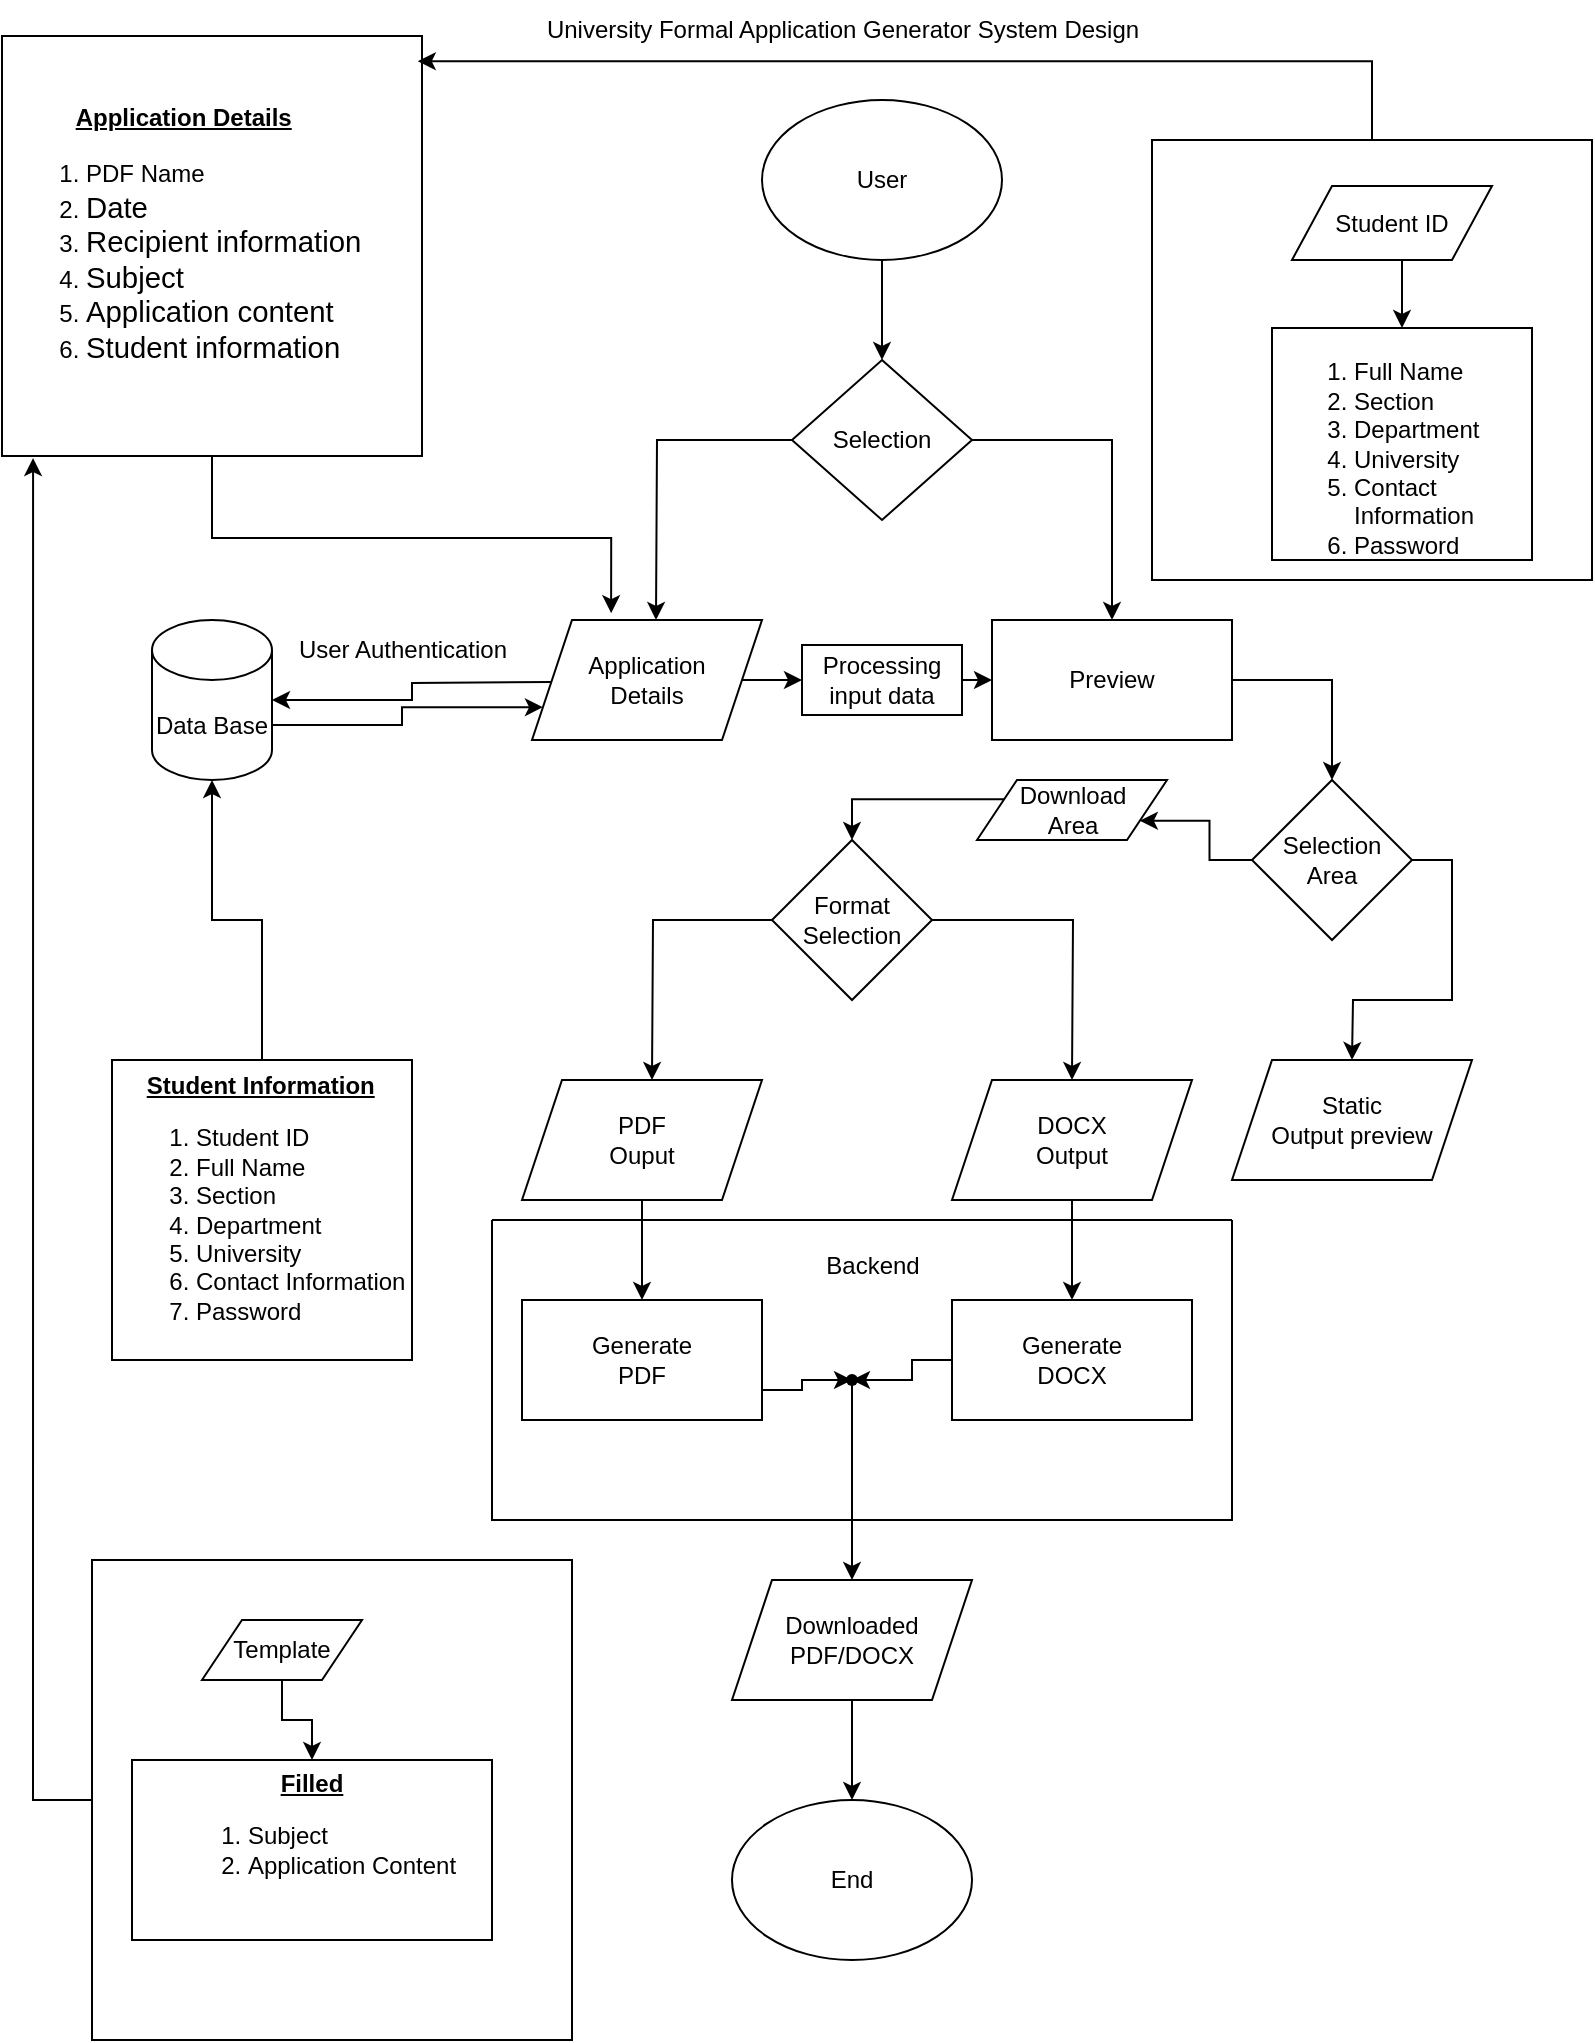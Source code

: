 <mxfile version="26.0.14">
  <diagram name="Page-1" id="qZs-J9vtIWBXOuToEKEn">
    <mxGraphModel dx="1290" dy="574" grid="1" gridSize="10" guides="1" tooltips="1" connect="1" arrows="1" fold="1" page="1" pageScale="1" pageWidth="827" pageHeight="1169" math="0" shadow="0">
      <root>
        <mxCell id="0" />
        <mxCell id="1" parent="0" />
        <mxCell id="VYSXC7XrBXlSOBFk1Adp-28" style="edgeStyle=orthogonalEdgeStyle;rounded=0;orthogonalLoop=1;jettySize=auto;html=1;exitX=1;exitY=0;exitDx=0;exitDy=52.5;exitPerimeter=0;entryX=0;entryY=0.75;entryDx=0;entryDy=0;" parent="1" source="VYSXC7XrBXlSOBFk1Adp-5" target="VYSXC7XrBXlSOBFk1Adp-40" edge="1">
          <mxGeometry relative="1" as="geometry">
            <mxPoint x="280" y="355" as="targetPoint" />
          </mxGeometry>
        </mxCell>
        <mxCell id="VYSXC7XrBXlSOBFk1Adp-5" value="Data Base" style="shape=cylinder3;whiteSpace=wrap;html=1;boundedLbl=1;backgroundOutline=1;size=15;" parent="1" vertex="1">
          <mxGeometry x="90" y="310" width="60" height="80" as="geometry" />
        </mxCell>
        <mxCell id="VYSXC7XrBXlSOBFk1Adp-9" value="User Authentication" style="text;html=1;align=center;verticalAlign=middle;resizable=0;points=[];autosize=1;strokeColor=none;fillColor=none;" parent="1" vertex="1">
          <mxGeometry x="150" y="310" width="130" height="30" as="geometry" />
        </mxCell>
        <mxCell id="VYSXC7XrBXlSOBFk1Adp-150" style="edgeStyle=orthogonalEdgeStyle;rounded=0;orthogonalLoop=1;jettySize=auto;html=1;exitX=1;exitY=0.5;exitDx=0;exitDy=0;entryX=0.5;entryY=0;entryDx=0;entryDy=0;" parent="1" source="VYSXC7XrBXlSOBFk1Adp-15" target="VYSXC7XrBXlSOBFk1Adp-146" edge="1">
          <mxGeometry relative="1" as="geometry" />
        </mxCell>
        <mxCell id="VYSXC7XrBXlSOBFk1Adp-15" value="Preview" style="rounded=0;whiteSpace=wrap;html=1;strokeColor=#000000;" parent="1" vertex="1">
          <mxGeometry x="510" y="310" width="120" height="60" as="geometry" />
        </mxCell>
        <mxCell id="VYSXC7XrBXlSOBFk1Adp-22" style="edgeStyle=orthogonalEdgeStyle;rounded=0;orthogonalLoop=1;jettySize=auto;html=1;exitX=1;exitY=0.5;exitDx=0;exitDy=0;entryX=0.5;entryY=0;entryDx=0;entryDy=0;" parent="1" source="VYSXC7XrBXlSOBFk1Adp-16" target="VYSXC7XrBXlSOBFk1Adp-15" edge="1">
          <mxGeometry relative="1" as="geometry" />
        </mxCell>
        <mxCell id="VYSXC7XrBXlSOBFk1Adp-23" style="edgeStyle=orthogonalEdgeStyle;rounded=0;orthogonalLoop=1;jettySize=auto;html=1;exitX=0;exitY=0.5;exitDx=0;exitDy=0;entryX=0.5;entryY=0;entryDx=0;entryDy=0;" parent="1" source="VYSXC7XrBXlSOBFk1Adp-16" edge="1">
          <mxGeometry relative="1" as="geometry">
            <mxPoint x="342" y="310" as="targetPoint" />
          </mxGeometry>
        </mxCell>
        <mxCell id="VYSXC7XrBXlSOBFk1Adp-16" value="Selection" style="rhombus;whiteSpace=wrap;html=1;" parent="1" vertex="1">
          <mxGeometry x="410" y="180" width="90" height="80" as="geometry" />
        </mxCell>
        <mxCell id="VYSXC7XrBXlSOBFk1Adp-25" style="edgeStyle=orthogonalEdgeStyle;rounded=0;orthogonalLoop=1;jettySize=auto;html=1;exitX=0;exitY=0.5;exitDx=0;exitDy=0;entryX=1;entryY=1;entryDx=0;entryDy=0;entryPerimeter=0;" parent="1" target="VYSXC7XrBXlSOBFk1Adp-9" edge="1">
          <mxGeometry relative="1" as="geometry">
            <mxPoint x="280" y="340" as="sourcePoint" />
          </mxGeometry>
        </mxCell>
        <mxCell id="VYSXC7XrBXlSOBFk1Adp-27" style="edgeStyle=orthogonalEdgeStyle;rounded=0;orthogonalLoop=1;jettySize=auto;html=1;entryX=1;entryY=0.5;entryDx=0;entryDy=0;entryPerimeter=0;" parent="1" target="VYSXC7XrBXlSOBFk1Adp-5" edge="1">
          <mxGeometry relative="1" as="geometry">
            <mxPoint x="290" y="341" as="sourcePoint" />
          </mxGeometry>
        </mxCell>
        <mxCell id="VYSXC7XrBXlSOBFk1Adp-34" style="edgeStyle=orthogonalEdgeStyle;rounded=0;orthogonalLoop=1;jettySize=auto;html=1;exitX=1;exitY=0.5;exitDx=0;exitDy=0;entryX=0.5;entryY=0;entryDx=0;entryDy=0;" parent="1" source="VYSXC7XrBXlSOBFk1Adp-29" edge="1">
          <mxGeometry relative="1" as="geometry">
            <mxPoint x="550" y="540" as="targetPoint" />
          </mxGeometry>
        </mxCell>
        <mxCell id="VYSXC7XrBXlSOBFk1Adp-35" style="edgeStyle=orthogonalEdgeStyle;rounded=0;orthogonalLoop=1;jettySize=auto;html=1;exitX=0;exitY=0.5;exitDx=0;exitDy=0;entryX=0.5;entryY=0;entryDx=0;entryDy=0;" parent="1" source="VYSXC7XrBXlSOBFk1Adp-29" edge="1">
          <mxGeometry relative="1" as="geometry">
            <mxPoint x="340" y="540" as="targetPoint" />
          </mxGeometry>
        </mxCell>
        <mxCell id="VYSXC7XrBXlSOBFk1Adp-29" value="&lt;div&gt;Format&lt;/div&gt;&lt;div&gt;Selection&lt;/div&gt;" style="rhombus;whiteSpace=wrap;html=1;" parent="1" vertex="1">
          <mxGeometry x="400" y="420" width="80" height="80" as="geometry" />
        </mxCell>
        <mxCell id="VYSXC7XrBXlSOBFk1Adp-77" style="edgeStyle=orthogonalEdgeStyle;rounded=0;orthogonalLoop=1;jettySize=auto;html=1;exitX=1;exitY=0.5;exitDx=0;exitDy=0;entryX=0;entryY=0.5;entryDx=0;entryDy=0;" parent="1" source="VYSXC7XrBXlSOBFk1Adp-40" target="VYSXC7XrBXlSOBFk1Adp-74" edge="1">
          <mxGeometry relative="1" as="geometry" />
        </mxCell>
        <mxCell id="VYSXC7XrBXlSOBFk1Adp-40" value="&lt;div&gt;Application&lt;/div&gt;&lt;div&gt;Details&lt;/div&gt;" style="shape=parallelogram;perimeter=parallelogramPerimeter;whiteSpace=wrap;html=1;fixedSize=1;" parent="1" vertex="1">
          <mxGeometry x="280" y="310" width="115" height="60" as="geometry" />
        </mxCell>
        <mxCell id="VYSXC7XrBXlSOBFk1Adp-68" style="edgeStyle=orthogonalEdgeStyle;rounded=0;orthogonalLoop=1;jettySize=auto;html=1;exitX=0.5;exitY=1;exitDx=0;exitDy=0;entryX=0.5;entryY=0;entryDx=0;entryDy=0;" parent="1" source="VYSXC7XrBXlSOBFk1Adp-41" target="VYSXC7XrBXlSOBFk1Adp-48" edge="1">
          <mxGeometry relative="1" as="geometry" />
        </mxCell>
        <mxCell id="VYSXC7XrBXlSOBFk1Adp-41" value="&lt;div&gt;PDF&lt;/div&gt;&lt;div&gt;Ouput&lt;/div&gt;" style="shape=parallelogram;perimeter=parallelogramPerimeter;whiteSpace=wrap;html=1;fixedSize=1;" parent="1" vertex="1">
          <mxGeometry x="275" y="540" width="120" height="60" as="geometry" />
        </mxCell>
        <mxCell id="VYSXC7XrBXlSOBFk1Adp-65" value="" style="edgeStyle=orthogonalEdgeStyle;rounded=0;orthogonalLoop=1;jettySize=auto;html=1;" parent="1" source="VYSXC7XrBXlSOBFk1Adp-42" target="VYSXC7XrBXlSOBFk1Adp-64" edge="1">
          <mxGeometry relative="1" as="geometry" />
        </mxCell>
        <mxCell id="VYSXC7XrBXlSOBFk1Adp-42" value="&lt;div&gt;DOCX&lt;/div&gt;&lt;div&gt;Output&lt;/div&gt;" style="shape=parallelogram;perimeter=parallelogramPerimeter;whiteSpace=wrap;html=1;fixedSize=1;" parent="1" vertex="1">
          <mxGeometry x="490" y="540" width="120" height="60" as="geometry" />
        </mxCell>
        <mxCell id="VYSXC7XrBXlSOBFk1Adp-46" style="edgeStyle=orthogonalEdgeStyle;rounded=0;orthogonalLoop=1;jettySize=auto;html=1;exitX=0;exitY=0.25;exitDx=0;exitDy=0;entryX=0.5;entryY=0;entryDx=0;entryDy=0;" parent="1" source="VYSXC7XrBXlSOBFk1Adp-43" target="VYSXC7XrBXlSOBFk1Adp-29" edge="1">
          <mxGeometry relative="1" as="geometry" />
        </mxCell>
        <mxCell id="VYSXC7XrBXlSOBFk1Adp-43" value="&lt;div&gt;Download&lt;/div&gt;&lt;div&gt;Area&lt;/div&gt;" style="shape=parallelogram;perimeter=parallelogramPerimeter;whiteSpace=wrap;html=1;fixedSize=1;" parent="1" vertex="1">
          <mxGeometry x="502.5" y="390" width="95" height="30" as="geometry" />
        </mxCell>
        <mxCell id="VYSXC7XrBXlSOBFk1Adp-48" value="&lt;div&gt;Generate&lt;/div&gt;&lt;div&gt;PDF&lt;/div&gt;" style="rounded=0;whiteSpace=wrap;html=1;" parent="1" vertex="1">
          <mxGeometry x="275" y="650" width="120" height="60" as="geometry" />
        </mxCell>
        <mxCell id="VYSXC7XrBXlSOBFk1Adp-116" style="edgeStyle=orthogonalEdgeStyle;rounded=0;orthogonalLoop=1;jettySize=auto;html=1;exitX=0.5;exitY=1;exitDx=0;exitDy=0;entryX=0.5;entryY=0;entryDx=0;entryDy=0;" parent="1" source="VYSXC7XrBXlSOBFk1Adp-62" target="VYSXC7XrBXlSOBFk1Adp-114" edge="1">
          <mxGeometry relative="1" as="geometry" />
        </mxCell>
        <mxCell id="VYSXC7XrBXlSOBFk1Adp-62" value="&lt;div&gt;Downloaded&lt;/div&gt;&lt;div&gt;PDF/DOCX&lt;/div&gt;" style="shape=parallelogram;perimeter=parallelogramPerimeter;whiteSpace=wrap;html=1;fixedSize=1;" parent="1" vertex="1">
          <mxGeometry x="380" y="790" width="120" height="60" as="geometry" />
        </mxCell>
        <mxCell id="VYSXC7XrBXlSOBFk1Adp-64" value="Generate&lt;br&gt;DOCX" style="whiteSpace=wrap;html=1;" parent="1" vertex="1">
          <mxGeometry x="490" y="650" width="120" height="60" as="geometry" />
        </mxCell>
        <mxCell id="VYSXC7XrBXlSOBFk1Adp-73" value="" style="edgeStyle=orthogonalEdgeStyle;rounded=0;orthogonalLoop=1;jettySize=auto;html=1;" parent="1" source="VYSXC7XrBXlSOBFk1Adp-70" target="VYSXC7XrBXlSOBFk1Adp-62" edge="1">
          <mxGeometry relative="1" as="geometry" />
        </mxCell>
        <mxCell id="VYSXC7XrBXlSOBFk1Adp-70" value="" style="shape=waypoint;sketch=0;fillStyle=solid;size=6;pointerEvents=1;points=[];fillColor=none;resizable=0;rotatable=0;perimeter=centerPerimeter;snapToPoint=1;" parent="1" vertex="1">
          <mxGeometry x="430" y="680" width="20" height="20" as="geometry" />
        </mxCell>
        <mxCell id="VYSXC7XrBXlSOBFk1Adp-71" style="edgeStyle=orthogonalEdgeStyle;rounded=0;orthogonalLoop=1;jettySize=auto;html=1;exitX=1;exitY=0.75;exitDx=0;exitDy=0;entryX=-0.02;entryY=0.56;entryDx=0;entryDy=0;entryPerimeter=0;" parent="1" source="VYSXC7XrBXlSOBFk1Adp-48" target="VYSXC7XrBXlSOBFk1Adp-70" edge="1">
          <mxGeometry relative="1" as="geometry" />
        </mxCell>
        <mxCell id="VYSXC7XrBXlSOBFk1Adp-72" style="edgeStyle=orthogonalEdgeStyle;rounded=0;orthogonalLoop=1;jettySize=auto;html=1;exitX=0;exitY=0.5;exitDx=0;exitDy=0;entryX=0.46;entryY=0.16;entryDx=0;entryDy=0;entryPerimeter=0;" parent="1" source="VYSXC7XrBXlSOBFk1Adp-64" target="VYSXC7XrBXlSOBFk1Adp-70" edge="1">
          <mxGeometry relative="1" as="geometry" />
        </mxCell>
        <mxCell id="VYSXC7XrBXlSOBFk1Adp-78" style="edgeStyle=orthogonalEdgeStyle;rounded=0;orthogonalLoop=1;jettySize=auto;html=1;exitX=1;exitY=0.5;exitDx=0;exitDy=0;entryX=0;entryY=0.5;entryDx=0;entryDy=0;" parent="1" source="VYSXC7XrBXlSOBFk1Adp-74" target="VYSXC7XrBXlSOBFk1Adp-15" edge="1">
          <mxGeometry relative="1" as="geometry" />
        </mxCell>
        <mxCell id="VYSXC7XrBXlSOBFk1Adp-74" value="Processing &lt;br&gt;input data" style="rounded=0;whiteSpace=wrap;html=1;" parent="1" vertex="1">
          <mxGeometry x="415" y="322.5" width="80" height="35" as="geometry" />
        </mxCell>
        <mxCell id="VYSXC7XrBXlSOBFk1Adp-86" value="" style="swimlane;startSize=0;" parent="1" vertex="1">
          <mxGeometry x="260" y="610" width="370" height="150" as="geometry" />
        </mxCell>
        <mxCell id="VYSXC7XrBXlSOBFk1Adp-88" value="Backend" style="text;html=1;align=center;verticalAlign=middle;resizable=0;points=[];autosize=1;strokeColor=none;fillColor=none;" parent="1" vertex="1">
          <mxGeometry x="415" y="618" width="70" height="30" as="geometry" />
        </mxCell>
        <mxCell id="VYSXC7XrBXlSOBFk1Adp-103" value="University Formal Application Generator System Design" style="text;html=1;align=center;verticalAlign=middle;resizable=0;points=[];autosize=1;strokeColor=none;fillColor=none;" parent="1" vertex="1">
          <mxGeometry x="275" width="320" height="30" as="geometry" />
        </mxCell>
        <mxCell id="VYSXC7XrBXlSOBFk1Adp-110" value="&lt;div align=&quot;center&quot;&gt;&lt;b&gt;&lt;u&gt;Application Details&lt;/u&gt;&lt;/b&gt;&lt;/div&gt;&lt;ol&gt;&lt;li align=&quot;left&quot;&gt;PDF Name&lt;span id=&quot;docs-internal-guid-4e0c5b04-7fff-92cb-2fdd-5fa252c02a2d&quot; style=&quot;font-size: 11pt; font-family: Arial, sans-serif; color: rgb(0, 0, 0); background-color: transparent; font-weight: 400; font-style: normal; font-variant: normal; text-decoration: none; vertical-align: baseline; white-space: pre-wrap;&quot;&gt;&lt;/span&gt;&lt;/li&gt;&lt;li align=&quot;left&quot;&gt;&lt;span id=&quot;docs-internal-guid-4e0c5b04-7fff-92cb-2fdd-5fa252c02a2d&quot; style=&quot;font-size: 11pt; font-family: Arial, sans-serif; color: rgb(0, 0, 0); background-color: transparent; font-weight: 400; font-style: normal; font-variant: normal; text-decoration: none; vertical-align: baseline; white-space: pre-wrap;&quot;&gt;Date&lt;/span&gt;&lt;/li&gt;&lt;li align=&quot;left&quot;&gt;&lt;span id=&quot;docs-internal-guid-4e0c5b04-7fff-92cb-2fdd-5fa252c02a2d&quot; style=&quot;font-size: 11pt; font-family: Arial, sans-serif; color: rgb(0, 0, 0); background-color: transparent; font-weight: 400; font-style: normal; font-variant: normal; text-decoration: none; vertical-align: baseline; white-space: pre-wrap;&quot;&gt;Recipient information&lt;/span&gt;&lt;/li&gt;&lt;li align=&quot;left&quot;&gt;&lt;span id=&quot;docs-internal-guid-4e0c5b04-7fff-92cb-2fdd-5fa252c02a2d&quot; style=&quot;font-size: 11pt; font-family: Arial, sans-serif; color: rgb(0, 0, 0); background-color: transparent; font-weight: 400; font-style: normal; font-variant: normal; text-decoration: none; vertical-align: baseline; white-space: pre-wrap;&quot;&gt;Subject&lt;/span&gt;&lt;/li&gt;&lt;li align=&quot;left&quot;&gt;&lt;span id=&quot;docs-internal-guid-4e0c5b04-7fff-92cb-2fdd-5fa252c02a2d&quot; style=&quot;font-size: 11pt; font-family: Arial, sans-serif; color: rgb(0, 0, 0); background-color: transparent; font-weight: 400; font-style: normal; font-variant: normal; text-decoration: none; vertical-align: baseline; white-space: pre-wrap;&quot;&gt;Application content&lt;/span&gt;&lt;/li&gt;&lt;li align=&quot;left&quot;&gt;&lt;span id=&quot;docs-internal-guid-4e0c5b04-7fff-92cb-2fdd-5fa252c02a2d&quot; style=&quot;font-size: 11pt; font-family: Arial, sans-serif; color: rgb(0, 0, 0); background-color: transparent; font-weight: 400; font-style: normal; font-variant: normal; text-decoration: none; vertical-align: baseline; white-space: pre-wrap;&quot;&gt;Student information&lt;/span&gt;&lt;/li&gt;&lt;/ol&gt;" style="whiteSpace=wrap;html=1;aspect=fixed;align=left;" parent="1" vertex="1">
          <mxGeometry x="15" y="18" width="210" height="210" as="geometry" />
        </mxCell>
        <mxCell id="VYSXC7XrBXlSOBFk1Adp-111" style="edgeStyle=orthogonalEdgeStyle;rounded=0;orthogonalLoop=1;jettySize=auto;html=1;exitX=0.5;exitY=1;exitDx=0;exitDy=0;entryX=0.344;entryY=-0.057;entryDx=0;entryDy=0;entryPerimeter=0;" parent="1" source="VYSXC7XrBXlSOBFk1Adp-110" target="VYSXC7XrBXlSOBFk1Adp-40" edge="1">
          <mxGeometry relative="1" as="geometry" />
        </mxCell>
        <mxCell id="VYSXC7XrBXlSOBFk1Adp-112" value="&lt;div&gt;&lt;div align=&quot;center&quot;&gt;&lt;b&gt;&lt;u&gt;Student Information&lt;/u&gt;&lt;/b&gt;&lt;/div&gt;&lt;ol&gt;&lt;li&gt;Student ID&lt;/li&gt;&lt;li&gt;Full Name&lt;/li&gt;&lt;li&gt;Section&lt;/li&gt;&lt;li&gt;Department&lt;/li&gt;&lt;li&gt;University&lt;/li&gt;&lt;li&gt;Contact Information&lt;/li&gt;&lt;li&gt;Password&lt;/li&gt;&lt;/ol&gt;&lt;/div&gt;" style="whiteSpace=wrap;html=1;aspect=fixed;align=left;" parent="1" vertex="1">
          <mxGeometry x="70" y="530" width="150" height="150" as="geometry" />
        </mxCell>
        <mxCell id="VYSXC7XrBXlSOBFk1Adp-113" style="edgeStyle=orthogonalEdgeStyle;rounded=0;orthogonalLoop=1;jettySize=auto;html=1;entryX=0.5;entryY=1;entryDx=0;entryDy=0;entryPerimeter=0;" parent="1" source="VYSXC7XrBXlSOBFk1Adp-112" target="VYSXC7XrBXlSOBFk1Adp-5" edge="1">
          <mxGeometry relative="1" as="geometry" />
        </mxCell>
        <mxCell id="VYSXC7XrBXlSOBFk1Adp-114" value="End" style="ellipse;whiteSpace=wrap;html=1;" parent="1" vertex="1">
          <mxGeometry x="380" y="900" width="120" height="80" as="geometry" />
        </mxCell>
        <mxCell id="VYSXC7XrBXlSOBFk1Adp-138" style="edgeStyle=orthogonalEdgeStyle;rounded=0;orthogonalLoop=1;jettySize=auto;html=1;exitX=0.5;exitY=1;exitDx=0;exitDy=0;entryX=0.5;entryY=0;entryDx=0;entryDy=0;" parent="1" source="VYSXC7XrBXlSOBFk1Adp-120" target="VYSXC7XrBXlSOBFk1Adp-16" edge="1">
          <mxGeometry relative="1" as="geometry" />
        </mxCell>
        <mxCell id="VYSXC7XrBXlSOBFk1Adp-120" value="User" style="ellipse;whiteSpace=wrap;html=1;" parent="1" vertex="1">
          <mxGeometry x="395" y="50" width="120" height="80" as="geometry" />
        </mxCell>
        <mxCell id="VYSXC7XrBXlSOBFk1Adp-127" value="" style="whiteSpace=wrap;html=1;aspect=fixed;" parent="1" vertex="1">
          <mxGeometry x="60" y="780" width="240" height="240" as="geometry" />
        </mxCell>
        <mxCell id="VYSXC7XrBXlSOBFk1Adp-130" value="" style="edgeStyle=orthogonalEdgeStyle;rounded=0;orthogonalLoop=1;jettySize=auto;html=1;" parent="1" source="VYSXC7XrBXlSOBFk1Adp-128" target="VYSXC7XrBXlSOBFk1Adp-129" edge="1">
          <mxGeometry relative="1" as="geometry" />
        </mxCell>
        <mxCell id="VYSXC7XrBXlSOBFk1Adp-128" value="Template " style="shape=parallelogram;perimeter=parallelogramPerimeter;whiteSpace=wrap;html=1;fixedSize=1;" parent="1" vertex="1">
          <mxGeometry x="115" y="810" width="80" height="30" as="geometry" />
        </mxCell>
        <mxCell id="VYSXC7XrBXlSOBFk1Adp-129" value="&lt;div&gt;&lt;u&gt;&lt;b&gt;Filled &lt;/b&gt;&lt;/u&gt;&lt;br&gt;&lt;/div&gt;&lt;div align=&quot;justify&quot;&gt;&lt;ol&gt;&lt;li align=&quot;left&quot;&gt;Subject&lt;/li&gt;&lt;li align=&quot;left&quot;&gt;Application Content&lt;/li&gt;&lt;/ol&gt;&lt;/div&gt;&lt;div&gt;&lt;div align=&quot;left&quot;&gt;&lt;br&gt;&lt;/div&gt;&lt;/div&gt;" style="whiteSpace=wrap;html=1;" parent="1" vertex="1">
          <mxGeometry x="80" y="880" width="180" height="90" as="geometry" />
        </mxCell>
        <mxCell id="VYSXC7XrBXlSOBFk1Adp-135" style="edgeStyle=orthogonalEdgeStyle;rounded=0;orthogonalLoop=1;jettySize=auto;html=1;exitX=0;exitY=0.5;exitDx=0;exitDy=0;entryX=0.074;entryY=1.005;entryDx=0;entryDy=0;entryPerimeter=0;" parent="1" source="VYSXC7XrBXlSOBFk1Adp-127" target="VYSXC7XrBXlSOBFk1Adp-110" edge="1">
          <mxGeometry relative="1" as="geometry" />
        </mxCell>
        <mxCell id="VYSXC7XrBXlSOBFk1Adp-136" value="" style="whiteSpace=wrap;html=1;aspect=fixed;" parent="1" vertex="1">
          <mxGeometry x="590" y="70" width="220" height="220" as="geometry" />
        </mxCell>
        <mxCell id="VYSXC7XrBXlSOBFk1Adp-141" style="edgeStyle=orthogonalEdgeStyle;rounded=0;orthogonalLoop=1;jettySize=auto;html=1;exitX=0.5;exitY=0;exitDx=0;exitDy=0;entryX=0.99;entryY=0.06;entryDx=0;entryDy=0;entryPerimeter=0;" parent="1" source="VYSXC7XrBXlSOBFk1Adp-136" target="VYSXC7XrBXlSOBFk1Adp-110" edge="1">
          <mxGeometry relative="1" as="geometry" />
        </mxCell>
        <mxCell id="VYSXC7XrBXlSOBFk1Adp-144" style="edgeStyle=orthogonalEdgeStyle;rounded=0;orthogonalLoop=1;jettySize=auto;html=1;exitX=0.5;exitY=1;exitDx=0;exitDy=0;entryX=0.5;entryY=0;entryDx=0;entryDy=0;" parent="1" source="VYSXC7XrBXlSOBFk1Adp-142" target="VYSXC7XrBXlSOBFk1Adp-143" edge="1">
          <mxGeometry relative="1" as="geometry" />
        </mxCell>
        <mxCell id="VYSXC7XrBXlSOBFk1Adp-142" value="Student ID" style="shape=parallelogram;perimeter=parallelogramPerimeter;whiteSpace=wrap;html=1;fixedSize=1;" parent="1" vertex="1">
          <mxGeometry x="660" y="93" width="100" height="37" as="geometry" />
        </mxCell>
        <mxCell id="VYSXC7XrBXlSOBFk1Adp-143" value="&lt;div align=&quot;justify&quot;&gt;&lt;br&gt;&lt;ol&gt;&lt;li&gt;Full Name&lt;/li&gt;&lt;li&gt;Section&lt;/li&gt;&lt;li&gt;Department&lt;/li&gt;&lt;li&gt;University&lt;/li&gt;&lt;li&gt;Contact Information&lt;/li&gt;&lt;li&gt;Password&lt;/li&gt;&lt;/ol&gt;&lt;/div&gt;" style="rounded=0;whiteSpace=wrap;html=1;" parent="1" vertex="1">
          <mxGeometry x="650" y="164" width="130" height="116" as="geometry" />
        </mxCell>
        <mxCell id="VYSXC7XrBXlSOBFk1Adp-148" style="edgeStyle=orthogonalEdgeStyle;rounded=0;orthogonalLoop=1;jettySize=auto;html=1;exitX=0;exitY=0.5;exitDx=0;exitDy=0;entryX=1;entryY=0.75;entryDx=0;entryDy=0;" parent="1" source="VYSXC7XrBXlSOBFk1Adp-146" target="VYSXC7XrBXlSOBFk1Adp-43" edge="1">
          <mxGeometry relative="1" as="geometry" />
        </mxCell>
        <mxCell id="VYSXC7XrBXlSOBFk1Adp-151" style="edgeStyle=orthogonalEdgeStyle;rounded=0;orthogonalLoop=1;jettySize=auto;html=1;exitX=1;exitY=0.5;exitDx=0;exitDy=0;" parent="1" source="VYSXC7XrBXlSOBFk1Adp-146" edge="1">
          <mxGeometry relative="1" as="geometry">
            <mxPoint x="690" y="530" as="targetPoint" />
          </mxGeometry>
        </mxCell>
        <mxCell id="VYSXC7XrBXlSOBFk1Adp-146" value="&lt;div&gt;Selection&lt;/div&gt;&lt;div&gt;Area&lt;/div&gt;" style="rhombus;whiteSpace=wrap;html=1;" parent="1" vertex="1">
          <mxGeometry x="640" y="390" width="80" height="80" as="geometry" />
        </mxCell>
        <mxCell id="VYSXC7XrBXlSOBFk1Adp-152" value="&lt;div&gt;Static&lt;/div&gt;&lt;div&gt;Output preview&lt;/div&gt;" style="shape=parallelogram;perimeter=parallelogramPerimeter;whiteSpace=wrap;html=1;fixedSize=1;" parent="1" vertex="1">
          <mxGeometry x="630" y="530" width="120" height="60" as="geometry" />
        </mxCell>
      </root>
    </mxGraphModel>
  </diagram>
</mxfile>
